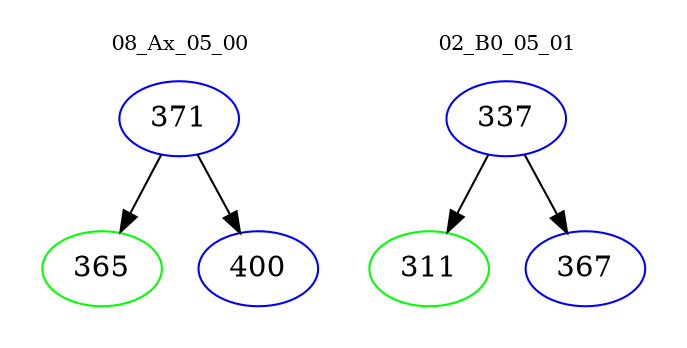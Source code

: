 digraph{
subgraph cluster_0 {
color = white
label = "08_Ax_05_00";
fontsize=10;
T0_371 [label="371", color="blue"]
T0_371 -> T0_365 [color="black"]
T0_365 [label="365", color="green"]
T0_371 -> T0_400 [color="black"]
T0_400 [label="400", color="blue"]
}
subgraph cluster_1 {
color = white
label = "02_B0_05_01";
fontsize=10;
T1_337 [label="337", color="blue"]
T1_337 -> T1_311 [color="black"]
T1_311 [label="311", color="green"]
T1_337 -> T1_367 [color="black"]
T1_367 [label="367", color="blue"]
}
}
